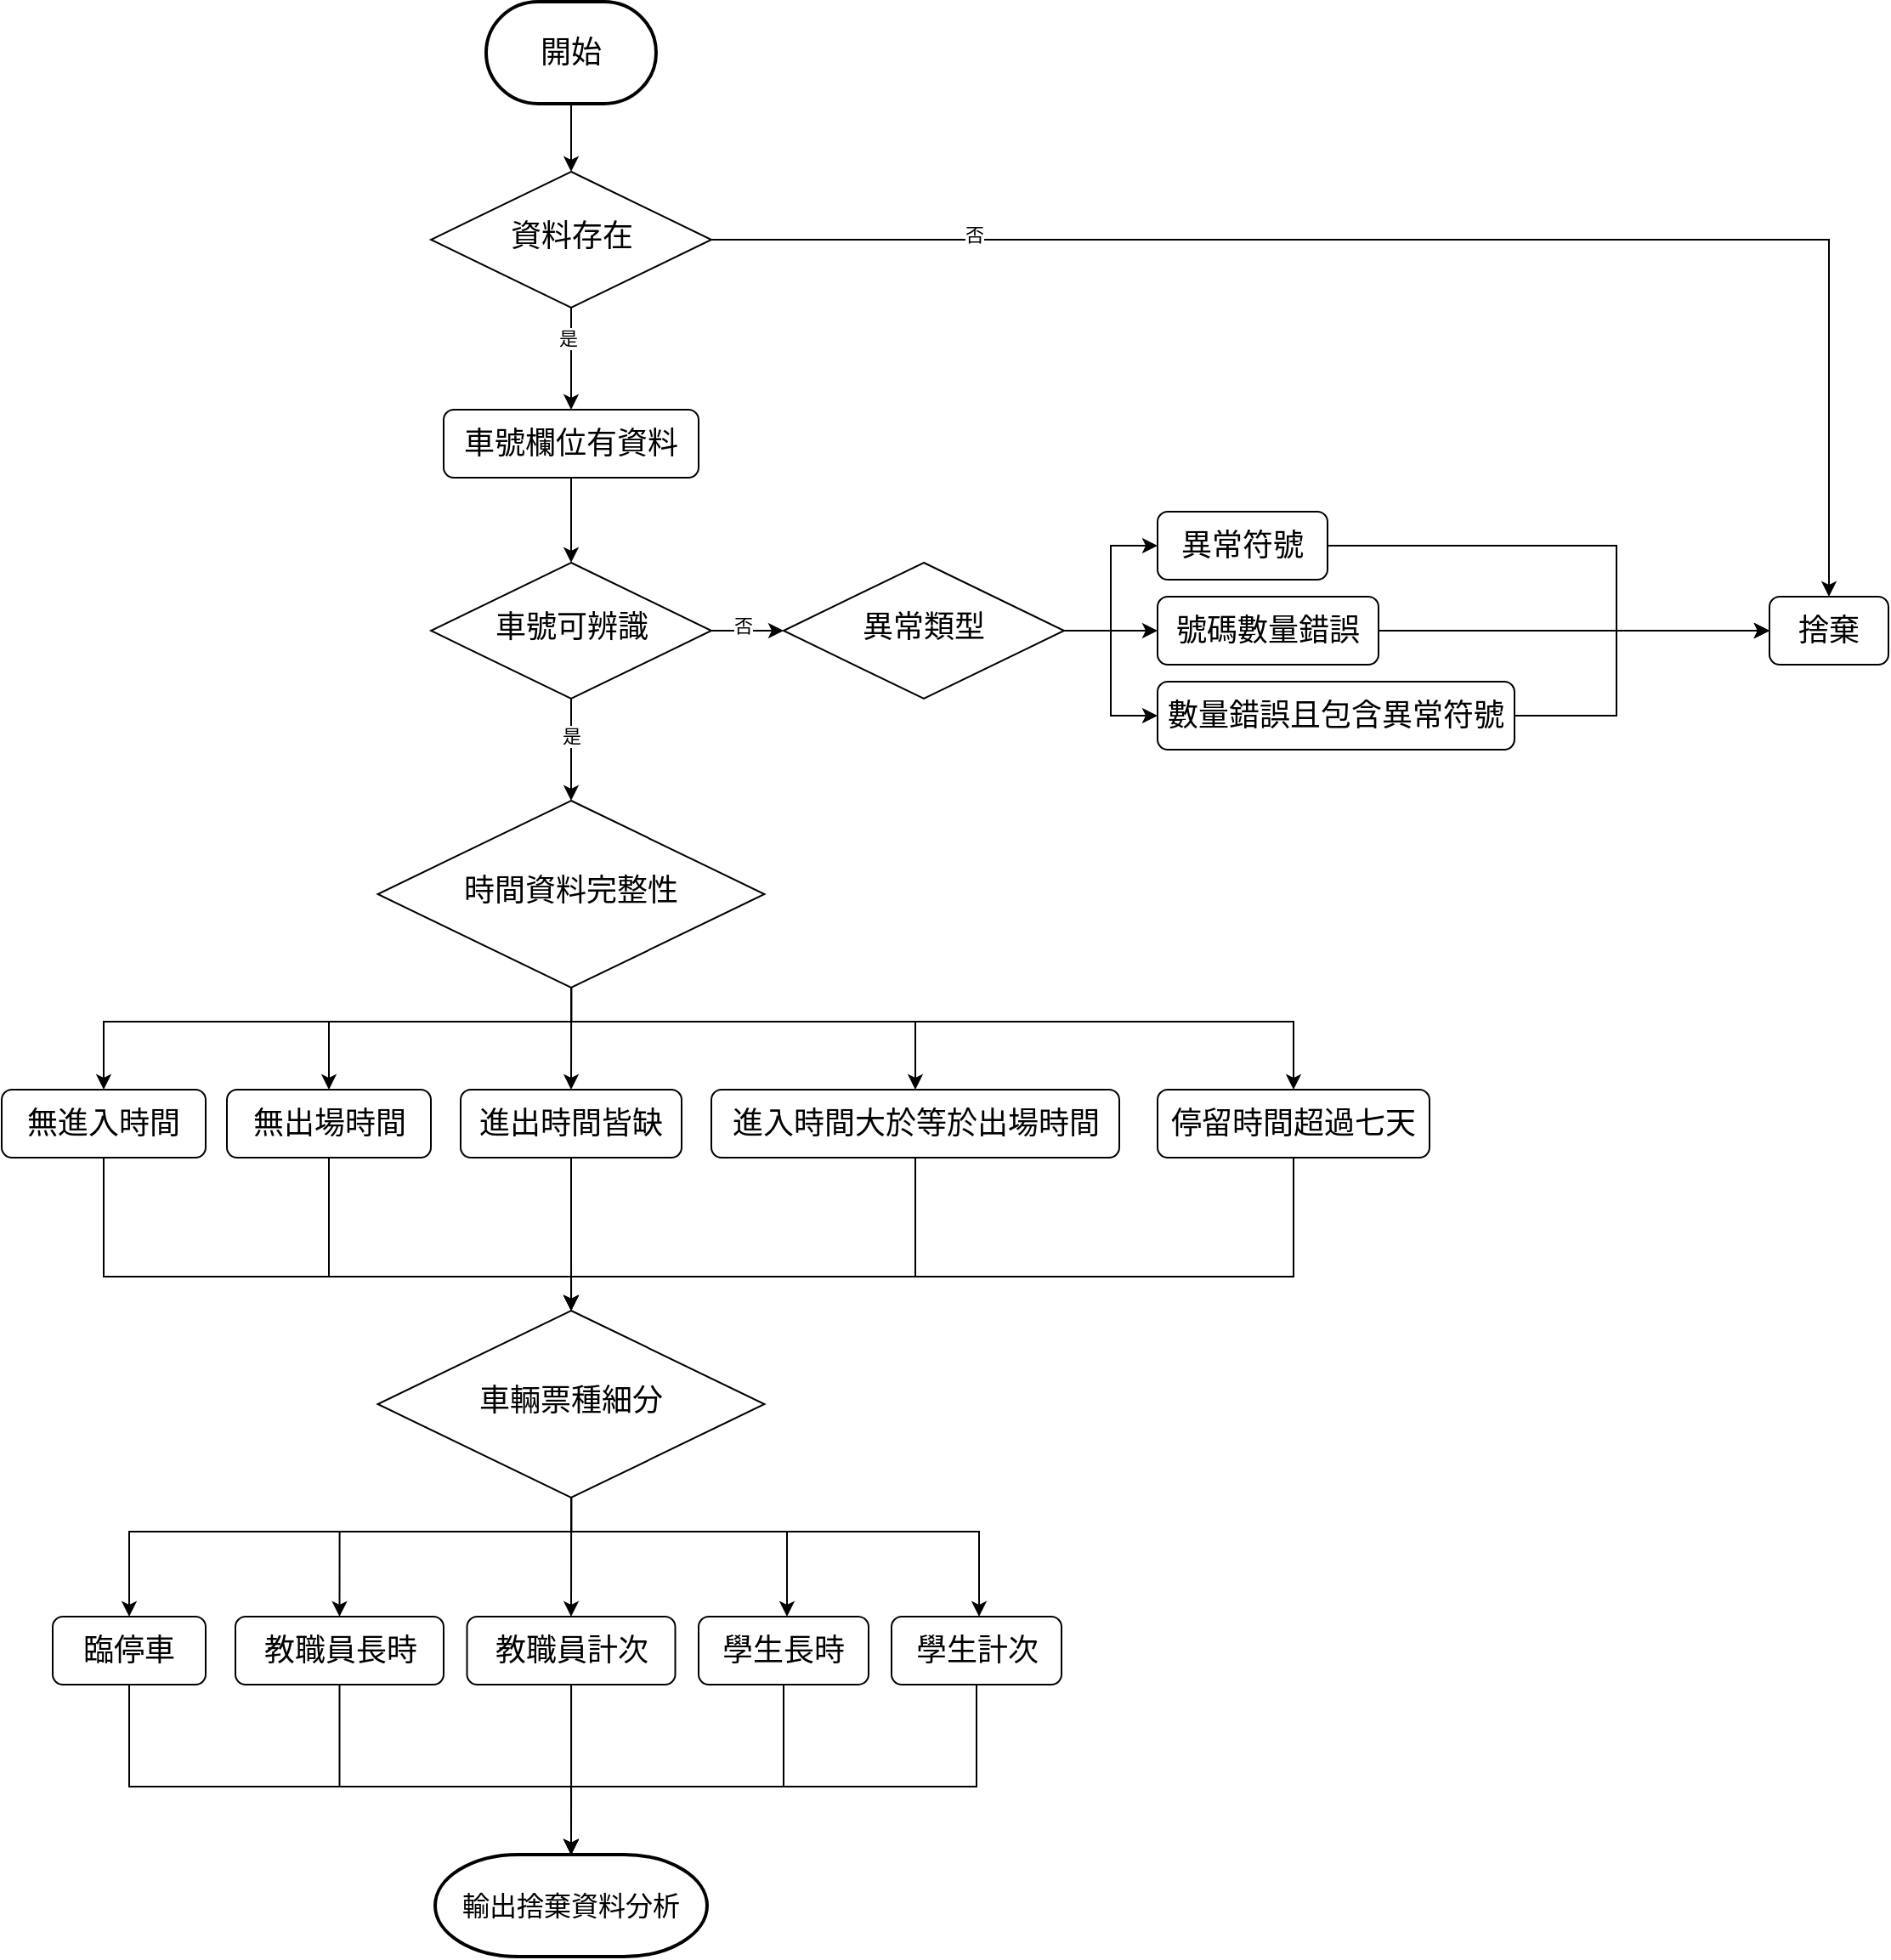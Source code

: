 <mxfile version="26.2.14">
  <diagram id="C5RBs43oDa-KdzZeNtuy" name="Page-1">
    <mxGraphModel dx="3420" dy="1376" grid="1" gridSize="10" guides="1" tooltips="1" connect="1" arrows="1" fold="1" page="1" pageScale="1" pageWidth="827" pageHeight="1169" math="0" shadow="0">
      <root>
        <mxCell id="WIyWlLk6GJQsqaUBKTNV-0" />
        <mxCell id="WIyWlLk6GJQsqaUBKTNV-1" parent="WIyWlLk6GJQsqaUBKTNV-0" />
        <mxCell id="HmJwBlbkJiDlSEB1MpM8-4" style="edgeStyle=orthogonalEdgeStyle;rounded=0;orthogonalLoop=1;jettySize=auto;html=1;" edge="1" parent="WIyWlLk6GJQsqaUBKTNV-1" source="HmJwBlbkJiDlSEB1MpM8-2" target="HmJwBlbkJiDlSEB1MpM8-5">
          <mxGeometry relative="1" as="geometry">
            <mxPoint x="300" y="190" as="targetPoint" />
          </mxGeometry>
        </mxCell>
        <mxCell id="HmJwBlbkJiDlSEB1MpM8-6" value="否" style="edgeLabel;html=1;align=center;verticalAlign=middle;resizable=0;points=[];" vertex="1" connectable="0" parent="HmJwBlbkJiDlSEB1MpM8-4">
          <mxGeometry x="-0.647" y="3" relative="1" as="geometry">
            <mxPoint x="1" as="offset" />
          </mxGeometry>
        </mxCell>
        <mxCell id="HmJwBlbkJiDlSEB1MpM8-11" style="edgeStyle=orthogonalEdgeStyle;rounded=0;orthogonalLoop=1;jettySize=auto;html=1;entryX=0.5;entryY=0;entryDx=0;entryDy=0;" edge="1" parent="WIyWlLk6GJQsqaUBKTNV-1" source="HmJwBlbkJiDlSEB1MpM8-2" target="HmJwBlbkJiDlSEB1MpM8-10">
          <mxGeometry relative="1" as="geometry" />
        </mxCell>
        <mxCell id="HmJwBlbkJiDlSEB1MpM8-12" value="是" style="edgeLabel;html=1;align=center;verticalAlign=middle;resizable=0;points=[];" vertex="1" connectable="0" parent="HmJwBlbkJiDlSEB1MpM8-11">
          <mxGeometry x="-0.4" y="-2" relative="1" as="geometry">
            <mxPoint as="offset" />
          </mxGeometry>
        </mxCell>
        <mxCell id="HmJwBlbkJiDlSEB1MpM8-2" value="&lt;font style=&quot;font-size: 18px;&quot;&gt;資料存在&lt;/font&gt;" style="rhombus;whiteSpace=wrap;html=1;shadow=0;fontFamily=Helvetica;fontSize=12;align=center;strokeWidth=1;spacing=6;spacingTop=-4;" vertex="1" parent="WIyWlLk6GJQsqaUBKTNV-1">
          <mxGeometry x="92.5" y="150" width="165" height="80" as="geometry" />
        </mxCell>
        <mxCell id="HmJwBlbkJiDlSEB1MpM8-5" value="&lt;font style=&quot;font-size: 18px;&quot;&gt;捨棄&lt;/font&gt;" style="rounded=1;whiteSpace=wrap;html=1;" vertex="1" parent="WIyWlLk6GJQsqaUBKTNV-1">
          <mxGeometry x="880" y="400" width="70" height="40" as="geometry" />
        </mxCell>
        <mxCell id="HmJwBlbkJiDlSEB1MpM8-27" style="edgeStyle=orthogonalEdgeStyle;rounded=0;orthogonalLoop=1;jettySize=auto;html=1;entryX=0.5;entryY=0;entryDx=0;entryDy=0;" edge="1" parent="WIyWlLk6GJQsqaUBKTNV-1" source="HmJwBlbkJiDlSEB1MpM8-10" target="HmJwBlbkJiDlSEB1MpM8-14">
          <mxGeometry relative="1" as="geometry" />
        </mxCell>
        <mxCell id="HmJwBlbkJiDlSEB1MpM8-10" value="&lt;font style=&quot;font-size: 18px;&quot;&gt;車號欄位有資料&lt;/font&gt;" style="rounded=1;whiteSpace=wrap;html=1;" vertex="1" parent="WIyWlLk6GJQsqaUBKTNV-1">
          <mxGeometry x="100" y="290" width="150" height="40" as="geometry" />
        </mxCell>
        <mxCell id="HmJwBlbkJiDlSEB1MpM8-28" style="edgeStyle=orthogonalEdgeStyle;rounded=0;orthogonalLoop=1;jettySize=auto;html=1;entryX=0;entryY=0.5;entryDx=0;entryDy=0;" edge="1" parent="WIyWlLk6GJQsqaUBKTNV-1" source="HmJwBlbkJiDlSEB1MpM8-14" target="HmJwBlbkJiDlSEB1MpM8-17">
          <mxGeometry relative="1" as="geometry" />
        </mxCell>
        <mxCell id="HmJwBlbkJiDlSEB1MpM8-29" value="否" style="edgeLabel;html=1;align=center;verticalAlign=middle;resizable=0;points=[];" vertex="1" connectable="0" parent="HmJwBlbkJiDlSEB1MpM8-28">
          <mxGeometry x="-0.129" y="3" relative="1" as="geometry">
            <mxPoint as="offset" />
          </mxGeometry>
        </mxCell>
        <mxCell id="HmJwBlbkJiDlSEB1MpM8-32" style="edgeStyle=orthogonalEdgeStyle;rounded=0;orthogonalLoop=1;jettySize=auto;html=1;entryX=0.5;entryY=0;entryDx=0;entryDy=0;" edge="1" parent="WIyWlLk6GJQsqaUBKTNV-1" source="HmJwBlbkJiDlSEB1MpM8-14" target="HmJwBlbkJiDlSEB1MpM8-31">
          <mxGeometry relative="1" as="geometry" />
        </mxCell>
        <mxCell id="HmJwBlbkJiDlSEB1MpM8-33" value="是" style="edgeLabel;html=1;align=center;verticalAlign=middle;resizable=0;points=[];" vertex="1" connectable="0" parent="HmJwBlbkJiDlSEB1MpM8-32">
          <mxGeometry x="-0.286" relative="1" as="geometry">
            <mxPoint as="offset" />
          </mxGeometry>
        </mxCell>
        <mxCell id="HmJwBlbkJiDlSEB1MpM8-14" value="&lt;font style=&quot;font-size: 18px;&quot;&gt;車號可辨識&lt;/font&gt;" style="rhombus;whiteSpace=wrap;html=1;shadow=0;fontFamily=Helvetica;fontSize=12;align=center;strokeWidth=1;spacing=6;spacingTop=-4;" vertex="1" parent="WIyWlLk6GJQsqaUBKTNV-1">
          <mxGeometry x="92.5" y="380" width="165" height="80" as="geometry" />
        </mxCell>
        <mxCell id="HmJwBlbkJiDlSEB1MpM8-21" style="edgeStyle=orthogonalEdgeStyle;rounded=0;orthogonalLoop=1;jettySize=auto;html=1;entryX=0;entryY=0.5;entryDx=0;entryDy=0;" edge="1" parent="WIyWlLk6GJQsqaUBKTNV-1" source="HmJwBlbkJiDlSEB1MpM8-17" target="HmJwBlbkJiDlSEB1MpM8-19">
          <mxGeometry relative="1" as="geometry" />
        </mxCell>
        <mxCell id="HmJwBlbkJiDlSEB1MpM8-22" style="edgeStyle=orthogonalEdgeStyle;rounded=0;orthogonalLoop=1;jettySize=auto;html=1;entryX=0;entryY=0.5;entryDx=0;entryDy=0;" edge="1" parent="WIyWlLk6GJQsqaUBKTNV-1" source="HmJwBlbkJiDlSEB1MpM8-17" target="HmJwBlbkJiDlSEB1MpM8-18">
          <mxGeometry relative="1" as="geometry" />
        </mxCell>
        <mxCell id="HmJwBlbkJiDlSEB1MpM8-23" style="edgeStyle=orthogonalEdgeStyle;rounded=0;orthogonalLoop=1;jettySize=auto;html=1;entryX=0;entryY=0.5;entryDx=0;entryDy=0;" edge="1" parent="WIyWlLk6GJQsqaUBKTNV-1" source="HmJwBlbkJiDlSEB1MpM8-17" target="HmJwBlbkJiDlSEB1MpM8-20">
          <mxGeometry relative="1" as="geometry" />
        </mxCell>
        <mxCell id="HmJwBlbkJiDlSEB1MpM8-17" value="&lt;font style=&quot;font-size: 18px;&quot;&gt;異常類型&lt;/font&gt;" style="rhombus;whiteSpace=wrap;html=1;shadow=0;fontFamily=Helvetica;fontSize=12;align=center;strokeWidth=1;spacing=6;spacingTop=-4;" vertex="1" parent="WIyWlLk6GJQsqaUBKTNV-1">
          <mxGeometry x="300" y="380" width="165" height="80" as="geometry" />
        </mxCell>
        <mxCell id="HmJwBlbkJiDlSEB1MpM8-24" style="edgeStyle=orthogonalEdgeStyle;rounded=0;orthogonalLoop=1;jettySize=auto;html=1;entryX=0;entryY=0.5;entryDx=0;entryDy=0;" edge="1" parent="WIyWlLk6GJQsqaUBKTNV-1" source="HmJwBlbkJiDlSEB1MpM8-18" target="HmJwBlbkJiDlSEB1MpM8-5">
          <mxGeometry relative="1" as="geometry">
            <Array as="points">
              <mxPoint x="790" y="370" />
              <mxPoint x="790" y="420" />
            </Array>
          </mxGeometry>
        </mxCell>
        <mxCell id="HmJwBlbkJiDlSEB1MpM8-18" value="&lt;font style=&quot;font-size: 18px;&quot;&gt;異常符號&lt;/font&gt;" style="rounded=1;whiteSpace=wrap;html=1;" vertex="1" parent="WIyWlLk6GJQsqaUBKTNV-1">
          <mxGeometry x="520" y="350" width="100" height="40" as="geometry" />
        </mxCell>
        <mxCell id="HmJwBlbkJiDlSEB1MpM8-25" style="edgeStyle=orthogonalEdgeStyle;rounded=0;orthogonalLoop=1;jettySize=auto;html=1;entryX=0;entryY=0.5;entryDx=0;entryDy=0;" edge="1" parent="WIyWlLk6GJQsqaUBKTNV-1" source="HmJwBlbkJiDlSEB1MpM8-19" target="HmJwBlbkJiDlSEB1MpM8-5">
          <mxGeometry relative="1" as="geometry" />
        </mxCell>
        <mxCell id="HmJwBlbkJiDlSEB1MpM8-19" value="&lt;font style=&quot;font-size: 18px;&quot;&gt;號碼數量錯誤&lt;/font&gt;" style="rounded=1;whiteSpace=wrap;html=1;" vertex="1" parent="WIyWlLk6GJQsqaUBKTNV-1">
          <mxGeometry x="520" y="400" width="130" height="40" as="geometry" />
        </mxCell>
        <mxCell id="HmJwBlbkJiDlSEB1MpM8-26" style="edgeStyle=orthogonalEdgeStyle;rounded=0;orthogonalLoop=1;jettySize=auto;html=1;entryX=0;entryY=0.5;entryDx=0;entryDy=0;" edge="1" parent="WIyWlLk6GJQsqaUBKTNV-1" source="HmJwBlbkJiDlSEB1MpM8-20" target="HmJwBlbkJiDlSEB1MpM8-5">
          <mxGeometry relative="1" as="geometry">
            <Array as="points">
              <mxPoint x="790" y="470" />
              <mxPoint x="790" y="420" />
            </Array>
          </mxGeometry>
        </mxCell>
        <mxCell id="HmJwBlbkJiDlSEB1MpM8-20" value="&lt;font style=&quot;font-size: 18px;&quot;&gt;數量錯誤且包含異常符號&lt;/font&gt;" style="rounded=1;whiteSpace=wrap;html=1;" vertex="1" parent="WIyWlLk6GJQsqaUBKTNV-1">
          <mxGeometry x="520" y="450" width="210" height="40" as="geometry" />
        </mxCell>
        <mxCell id="HmJwBlbkJiDlSEB1MpM8-38" style="edgeStyle=orthogonalEdgeStyle;rounded=0;orthogonalLoop=1;jettySize=auto;html=1;entryX=0.5;entryY=0;entryDx=0;entryDy=0;" edge="1" parent="WIyWlLk6GJQsqaUBKTNV-1" source="HmJwBlbkJiDlSEB1MpM8-31" target="HmJwBlbkJiDlSEB1MpM8-37">
          <mxGeometry relative="1" as="geometry">
            <Array as="points">
              <mxPoint x="175" y="650" />
              <mxPoint x="378" y="650" />
            </Array>
          </mxGeometry>
        </mxCell>
        <mxCell id="HmJwBlbkJiDlSEB1MpM8-39" style="edgeStyle=orthogonalEdgeStyle;rounded=0;orthogonalLoop=1;jettySize=auto;html=1;entryX=0.5;entryY=0;entryDx=0;entryDy=0;" edge="1" parent="WIyWlLk6GJQsqaUBKTNV-1" source="HmJwBlbkJiDlSEB1MpM8-31" target="HmJwBlbkJiDlSEB1MpM8-36">
          <mxGeometry relative="1" as="geometry" />
        </mxCell>
        <mxCell id="HmJwBlbkJiDlSEB1MpM8-40" style="edgeStyle=orthogonalEdgeStyle;rounded=0;orthogonalLoop=1;jettySize=auto;html=1;entryX=0.5;entryY=0;entryDx=0;entryDy=0;" edge="1" parent="WIyWlLk6GJQsqaUBKTNV-1" source="HmJwBlbkJiDlSEB1MpM8-31" target="HmJwBlbkJiDlSEB1MpM8-35">
          <mxGeometry relative="1" as="geometry">
            <Array as="points">
              <mxPoint x="175" y="650" />
              <mxPoint x="33" y="650" />
            </Array>
          </mxGeometry>
        </mxCell>
        <mxCell id="HmJwBlbkJiDlSEB1MpM8-41" style="edgeStyle=orthogonalEdgeStyle;rounded=0;orthogonalLoop=1;jettySize=auto;html=1;entryX=0.5;entryY=0;entryDx=0;entryDy=0;" edge="1" parent="WIyWlLk6GJQsqaUBKTNV-1" source="HmJwBlbkJiDlSEB1MpM8-31" target="HmJwBlbkJiDlSEB1MpM8-34">
          <mxGeometry relative="1" as="geometry">
            <Array as="points">
              <mxPoint x="175" y="650" />
              <mxPoint x="-100" y="650" />
            </Array>
          </mxGeometry>
        </mxCell>
        <mxCell id="HmJwBlbkJiDlSEB1MpM8-43" style="edgeStyle=orthogonalEdgeStyle;rounded=0;orthogonalLoop=1;jettySize=auto;html=1;" edge="1" parent="WIyWlLk6GJQsqaUBKTNV-1" source="HmJwBlbkJiDlSEB1MpM8-31" target="HmJwBlbkJiDlSEB1MpM8-42">
          <mxGeometry relative="1" as="geometry">
            <Array as="points">
              <mxPoint x="175" y="650" />
              <mxPoint x="600" y="650" />
            </Array>
          </mxGeometry>
        </mxCell>
        <mxCell id="HmJwBlbkJiDlSEB1MpM8-31" value="&lt;font style=&quot;font-size: 18px;&quot;&gt;時間資料完整性&lt;/font&gt;" style="rhombus;whiteSpace=wrap;html=1;shadow=0;fontFamily=Helvetica;fontSize=12;align=center;strokeWidth=1;spacing=6;spacingTop=-4;" vertex="1" parent="WIyWlLk6GJQsqaUBKTNV-1">
          <mxGeometry x="61.25" y="520" width="227.5" height="110" as="geometry" />
        </mxCell>
        <mxCell id="HmJwBlbkJiDlSEB1MpM8-45" style="edgeStyle=orthogonalEdgeStyle;rounded=0;orthogonalLoop=1;jettySize=auto;html=1;entryX=0.5;entryY=0;entryDx=0;entryDy=0;" edge="1" parent="WIyWlLk6GJQsqaUBKTNV-1" source="HmJwBlbkJiDlSEB1MpM8-34" target="HmJwBlbkJiDlSEB1MpM8-44">
          <mxGeometry relative="1" as="geometry">
            <Array as="points">
              <mxPoint x="-100" y="800" />
              <mxPoint x="175" y="800" />
            </Array>
          </mxGeometry>
        </mxCell>
        <mxCell id="HmJwBlbkJiDlSEB1MpM8-34" value="&lt;span style=&quot;font-size: 18px;&quot;&gt;無進入時間&lt;/span&gt;" style="rounded=1;whiteSpace=wrap;html=1;" vertex="1" parent="WIyWlLk6GJQsqaUBKTNV-1">
          <mxGeometry x="-160" y="690" width="120" height="40" as="geometry" />
        </mxCell>
        <mxCell id="HmJwBlbkJiDlSEB1MpM8-46" style="edgeStyle=orthogonalEdgeStyle;rounded=0;orthogonalLoop=1;jettySize=auto;html=1;" edge="1" parent="WIyWlLk6GJQsqaUBKTNV-1" source="HmJwBlbkJiDlSEB1MpM8-35" target="HmJwBlbkJiDlSEB1MpM8-44">
          <mxGeometry relative="1" as="geometry">
            <Array as="points">
              <mxPoint x="33" y="800" />
              <mxPoint x="175" y="800" />
            </Array>
          </mxGeometry>
        </mxCell>
        <mxCell id="HmJwBlbkJiDlSEB1MpM8-35" value="&lt;span style=&quot;font-size: 18px;&quot;&gt;無出場時間&lt;/span&gt;" style="rounded=1;whiteSpace=wrap;html=1;" vertex="1" parent="WIyWlLk6GJQsqaUBKTNV-1">
          <mxGeometry x="-27.5" y="690" width="120" height="40" as="geometry" />
        </mxCell>
        <mxCell id="HmJwBlbkJiDlSEB1MpM8-47" style="edgeStyle=orthogonalEdgeStyle;rounded=0;orthogonalLoop=1;jettySize=auto;html=1;" edge="1" parent="WIyWlLk6GJQsqaUBKTNV-1" source="HmJwBlbkJiDlSEB1MpM8-36" target="HmJwBlbkJiDlSEB1MpM8-44">
          <mxGeometry relative="1" as="geometry" />
        </mxCell>
        <mxCell id="HmJwBlbkJiDlSEB1MpM8-36" value="&lt;span style=&quot;font-size: 18px;&quot;&gt;進出時間皆缺&lt;/span&gt;" style="rounded=1;whiteSpace=wrap;html=1;" vertex="1" parent="WIyWlLk6GJQsqaUBKTNV-1">
          <mxGeometry x="110" y="690" width="130" height="40" as="geometry" />
        </mxCell>
        <mxCell id="HmJwBlbkJiDlSEB1MpM8-48" style="edgeStyle=orthogonalEdgeStyle;rounded=0;orthogonalLoop=1;jettySize=auto;html=1;entryX=0.5;entryY=0;entryDx=0;entryDy=0;" edge="1" parent="WIyWlLk6GJQsqaUBKTNV-1" source="HmJwBlbkJiDlSEB1MpM8-37" target="HmJwBlbkJiDlSEB1MpM8-44">
          <mxGeometry relative="1" as="geometry">
            <Array as="points">
              <mxPoint x="378" y="800" />
              <mxPoint x="175" y="800" />
            </Array>
          </mxGeometry>
        </mxCell>
        <mxCell id="HmJwBlbkJiDlSEB1MpM8-37" value="&lt;span style=&quot;font-size: 18px;&quot;&gt;進入時間大於等於出場時間&lt;/span&gt;" style="rounded=1;whiteSpace=wrap;html=1;" vertex="1" parent="WIyWlLk6GJQsqaUBKTNV-1">
          <mxGeometry x="257.5" y="690" width="240" height="40" as="geometry" />
        </mxCell>
        <mxCell id="HmJwBlbkJiDlSEB1MpM8-49" style="edgeStyle=orthogonalEdgeStyle;rounded=0;orthogonalLoop=1;jettySize=auto;html=1;entryX=0.5;entryY=0;entryDx=0;entryDy=0;" edge="1" parent="WIyWlLk6GJQsqaUBKTNV-1" source="HmJwBlbkJiDlSEB1MpM8-42" target="HmJwBlbkJiDlSEB1MpM8-44">
          <mxGeometry relative="1" as="geometry">
            <Array as="points">
              <mxPoint x="600" y="800" />
              <mxPoint x="175" y="800" />
            </Array>
          </mxGeometry>
        </mxCell>
        <mxCell id="HmJwBlbkJiDlSEB1MpM8-42" value="&lt;span style=&quot;font-size: 18px;&quot;&gt;停留時間超過七天&lt;/span&gt;" style="rounded=1;whiteSpace=wrap;html=1;" vertex="1" parent="WIyWlLk6GJQsqaUBKTNV-1">
          <mxGeometry x="520" y="690" width="160" height="40" as="geometry" />
        </mxCell>
        <mxCell id="HmJwBlbkJiDlSEB1MpM8-55" style="edgeStyle=orthogonalEdgeStyle;rounded=0;orthogonalLoop=1;jettySize=auto;html=1;entryX=0.5;entryY=0;entryDx=0;entryDy=0;" edge="1" parent="WIyWlLk6GJQsqaUBKTNV-1" source="HmJwBlbkJiDlSEB1MpM8-44" target="HmJwBlbkJiDlSEB1MpM8-50">
          <mxGeometry relative="1" as="geometry">
            <Array as="points">
              <mxPoint x="175" y="950" />
              <mxPoint x="-85" y="950" />
            </Array>
          </mxGeometry>
        </mxCell>
        <mxCell id="HmJwBlbkJiDlSEB1MpM8-57" style="edgeStyle=orthogonalEdgeStyle;rounded=0;orthogonalLoop=1;jettySize=auto;html=1;entryX=0.5;entryY=0;entryDx=0;entryDy=0;" edge="1" parent="WIyWlLk6GJQsqaUBKTNV-1" source="HmJwBlbkJiDlSEB1MpM8-44" target="HmJwBlbkJiDlSEB1MpM8-52">
          <mxGeometry relative="1" as="geometry" />
        </mxCell>
        <mxCell id="HmJwBlbkJiDlSEB1MpM8-58" style="edgeStyle=orthogonalEdgeStyle;rounded=0;orthogonalLoop=1;jettySize=auto;html=1;" edge="1" parent="WIyWlLk6GJQsqaUBKTNV-1" source="HmJwBlbkJiDlSEB1MpM8-44" target="HmJwBlbkJiDlSEB1MpM8-53">
          <mxGeometry relative="1" as="geometry">
            <Array as="points">
              <mxPoint x="175" y="950" />
              <mxPoint x="302" y="950" />
            </Array>
          </mxGeometry>
        </mxCell>
        <mxCell id="HmJwBlbkJiDlSEB1MpM8-59" style="edgeStyle=orthogonalEdgeStyle;rounded=0;orthogonalLoop=1;jettySize=auto;html=1;" edge="1" parent="WIyWlLk6GJQsqaUBKTNV-1" source="HmJwBlbkJiDlSEB1MpM8-44" target="HmJwBlbkJiDlSEB1MpM8-54">
          <mxGeometry relative="1" as="geometry">
            <Array as="points">
              <mxPoint x="175" y="950" />
              <mxPoint x="415" y="950" />
            </Array>
          </mxGeometry>
        </mxCell>
        <mxCell id="HmJwBlbkJiDlSEB1MpM8-60" style="edgeStyle=orthogonalEdgeStyle;rounded=0;orthogonalLoop=1;jettySize=auto;html=1;entryX=0.5;entryY=0;entryDx=0;entryDy=0;" edge="1" parent="WIyWlLk6GJQsqaUBKTNV-1" source="HmJwBlbkJiDlSEB1MpM8-44" target="HmJwBlbkJiDlSEB1MpM8-51">
          <mxGeometry relative="1" as="geometry">
            <Array as="points">
              <mxPoint x="175" y="950" />
              <mxPoint x="39" y="950" />
            </Array>
          </mxGeometry>
        </mxCell>
        <mxCell id="HmJwBlbkJiDlSEB1MpM8-44" value="&lt;font style=&quot;font-size: 18px;&quot;&gt;車輛票種細分&lt;/font&gt;" style="rhombus;whiteSpace=wrap;html=1;shadow=0;fontFamily=Helvetica;fontSize=12;align=center;strokeWidth=1;spacing=6;spacingTop=-4;" vertex="1" parent="WIyWlLk6GJQsqaUBKTNV-1">
          <mxGeometry x="61.25" y="820" width="227.5" height="110" as="geometry" />
        </mxCell>
        <mxCell id="HmJwBlbkJiDlSEB1MpM8-50" value="&lt;span style=&quot;font-size: 18px;&quot;&gt;臨停車&lt;/span&gt;" style="rounded=1;whiteSpace=wrap;html=1;" vertex="1" parent="WIyWlLk6GJQsqaUBKTNV-1">
          <mxGeometry x="-130" y="1000" width="90" height="40" as="geometry" />
        </mxCell>
        <mxCell id="HmJwBlbkJiDlSEB1MpM8-51" value="&lt;span style=&quot;font-size: 18px;&quot;&gt;教職員長時&lt;/span&gt;" style="rounded=1;whiteSpace=wrap;html=1;" vertex="1" parent="WIyWlLk6GJQsqaUBKTNV-1">
          <mxGeometry x="-22.5" y="1000" width="122.5" height="40" as="geometry" />
        </mxCell>
        <mxCell id="HmJwBlbkJiDlSEB1MpM8-52" value="&lt;span style=&quot;font-size: 18px;&quot;&gt;教職員計次&lt;/span&gt;" style="rounded=1;whiteSpace=wrap;html=1;" vertex="1" parent="WIyWlLk6GJQsqaUBKTNV-1">
          <mxGeometry x="113.75" y="1000" width="122.5" height="40" as="geometry" />
        </mxCell>
        <mxCell id="HmJwBlbkJiDlSEB1MpM8-53" value="&lt;span style=&quot;font-size: 18px;&quot;&gt;學生長時&lt;/span&gt;" style="rounded=1;whiteSpace=wrap;html=1;" vertex="1" parent="WIyWlLk6GJQsqaUBKTNV-1">
          <mxGeometry x="250" y="1000" width="100" height="40" as="geometry" />
        </mxCell>
        <mxCell id="HmJwBlbkJiDlSEB1MpM8-54" value="&lt;span style=&quot;font-size: 18px;&quot;&gt;學生計次&lt;/span&gt;" style="rounded=1;whiteSpace=wrap;html=1;" vertex="1" parent="WIyWlLk6GJQsqaUBKTNV-1">
          <mxGeometry x="363.5" y="1000" width="100" height="40" as="geometry" />
        </mxCell>
        <mxCell id="HmJwBlbkJiDlSEB1MpM8-62" value="&lt;font size=&quot;3&quot;&gt;輸出捨棄資料分析&lt;/font&gt;" style="strokeWidth=2;html=1;shape=mxgraph.flowchart.terminator;whiteSpace=wrap;" vertex="1" parent="WIyWlLk6GJQsqaUBKTNV-1">
          <mxGeometry x="95" y="1140" width="160" height="60" as="geometry" />
        </mxCell>
        <mxCell id="HmJwBlbkJiDlSEB1MpM8-63" style="edgeStyle=orthogonalEdgeStyle;rounded=0;orthogonalLoop=1;jettySize=auto;html=1;entryX=0.5;entryY=0;entryDx=0;entryDy=0;entryPerimeter=0;" edge="1" parent="WIyWlLk6GJQsqaUBKTNV-1" source="HmJwBlbkJiDlSEB1MpM8-52" target="HmJwBlbkJiDlSEB1MpM8-62">
          <mxGeometry relative="1" as="geometry" />
        </mxCell>
        <mxCell id="HmJwBlbkJiDlSEB1MpM8-64" style="edgeStyle=orthogonalEdgeStyle;rounded=0;orthogonalLoop=1;jettySize=auto;html=1;entryX=0.5;entryY=0;entryDx=0;entryDy=0;entryPerimeter=0;" edge="1" parent="WIyWlLk6GJQsqaUBKTNV-1" source="HmJwBlbkJiDlSEB1MpM8-53" target="HmJwBlbkJiDlSEB1MpM8-62">
          <mxGeometry relative="1" as="geometry">
            <Array as="points">
              <mxPoint x="300" y="1100" />
              <mxPoint x="175" y="1100" />
            </Array>
          </mxGeometry>
        </mxCell>
        <mxCell id="HmJwBlbkJiDlSEB1MpM8-65" style="edgeStyle=orthogonalEdgeStyle;rounded=0;orthogonalLoop=1;jettySize=auto;html=1;entryX=0.5;entryY=0;entryDx=0;entryDy=0;entryPerimeter=0;" edge="1" parent="WIyWlLk6GJQsqaUBKTNV-1" source="HmJwBlbkJiDlSEB1MpM8-54" target="HmJwBlbkJiDlSEB1MpM8-62">
          <mxGeometry relative="1" as="geometry">
            <Array as="points">
              <mxPoint x="414" y="1100" />
              <mxPoint x="175" y="1100" />
            </Array>
          </mxGeometry>
        </mxCell>
        <mxCell id="HmJwBlbkJiDlSEB1MpM8-66" style="edgeStyle=orthogonalEdgeStyle;rounded=0;orthogonalLoop=1;jettySize=auto;html=1;entryX=0.5;entryY=0;entryDx=0;entryDy=0;entryPerimeter=0;" edge="1" parent="WIyWlLk6GJQsqaUBKTNV-1" source="HmJwBlbkJiDlSEB1MpM8-51" target="HmJwBlbkJiDlSEB1MpM8-62">
          <mxGeometry relative="1" as="geometry">
            <Array as="points">
              <mxPoint x="39" y="1100" />
              <mxPoint x="175" y="1100" />
            </Array>
          </mxGeometry>
        </mxCell>
        <mxCell id="HmJwBlbkJiDlSEB1MpM8-67" style="edgeStyle=orthogonalEdgeStyle;rounded=0;orthogonalLoop=1;jettySize=auto;html=1;entryX=0.5;entryY=0;entryDx=0;entryDy=0;entryPerimeter=0;" edge="1" parent="WIyWlLk6GJQsqaUBKTNV-1" source="HmJwBlbkJiDlSEB1MpM8-50" target="HmJwBlbkJiDlSEB1MpM8-62">
          <mxGeometry relative="1" as="geometry">
            <Array as="points">
              <mxPoint x="-85" y="1100" />
              <mxPoint x="175" y="1100" />
            </Array>
          </mxGeometry>
        </mxCell>
        <mxCell id="HmJwBlbkJiDlSEB1MpM8-69" style="edgeStyle=orthogonalEdgeStyle;rounded=0;orthogonalLoop=1;jettySize=auto;html=1;" edge="1" parent="WIyWlLk6GJQsqaUBKTNV-1" source="HmJwBlbkJiDlSEB1MpM8-68" target="HmJwBlbkJiDlSEB1MpM8-2">
          <mxGeometry relative="1" as="geometry" />
        </mxCell>
        <mxCell id="HmJwBlbkJiDlSEB1MpM8-68" value="&lt;font style=&quot;font-size: 18px;&quot;&gt;開始&lt;/font&gt;" style="strokeWidth=2;html=1;shape=mxgraph.flowchart.terminator;whiteSpace=wrap;" vertex="1" parent="WIyWlLk6GJQsqaUBKTNV-1">
          <mxGeometry x="125" y="50" width="100" height="60" as="geometry" />
        </mxCell>
      </root>
    </mxGraphModel>
  </diagram>
</mxfile>
